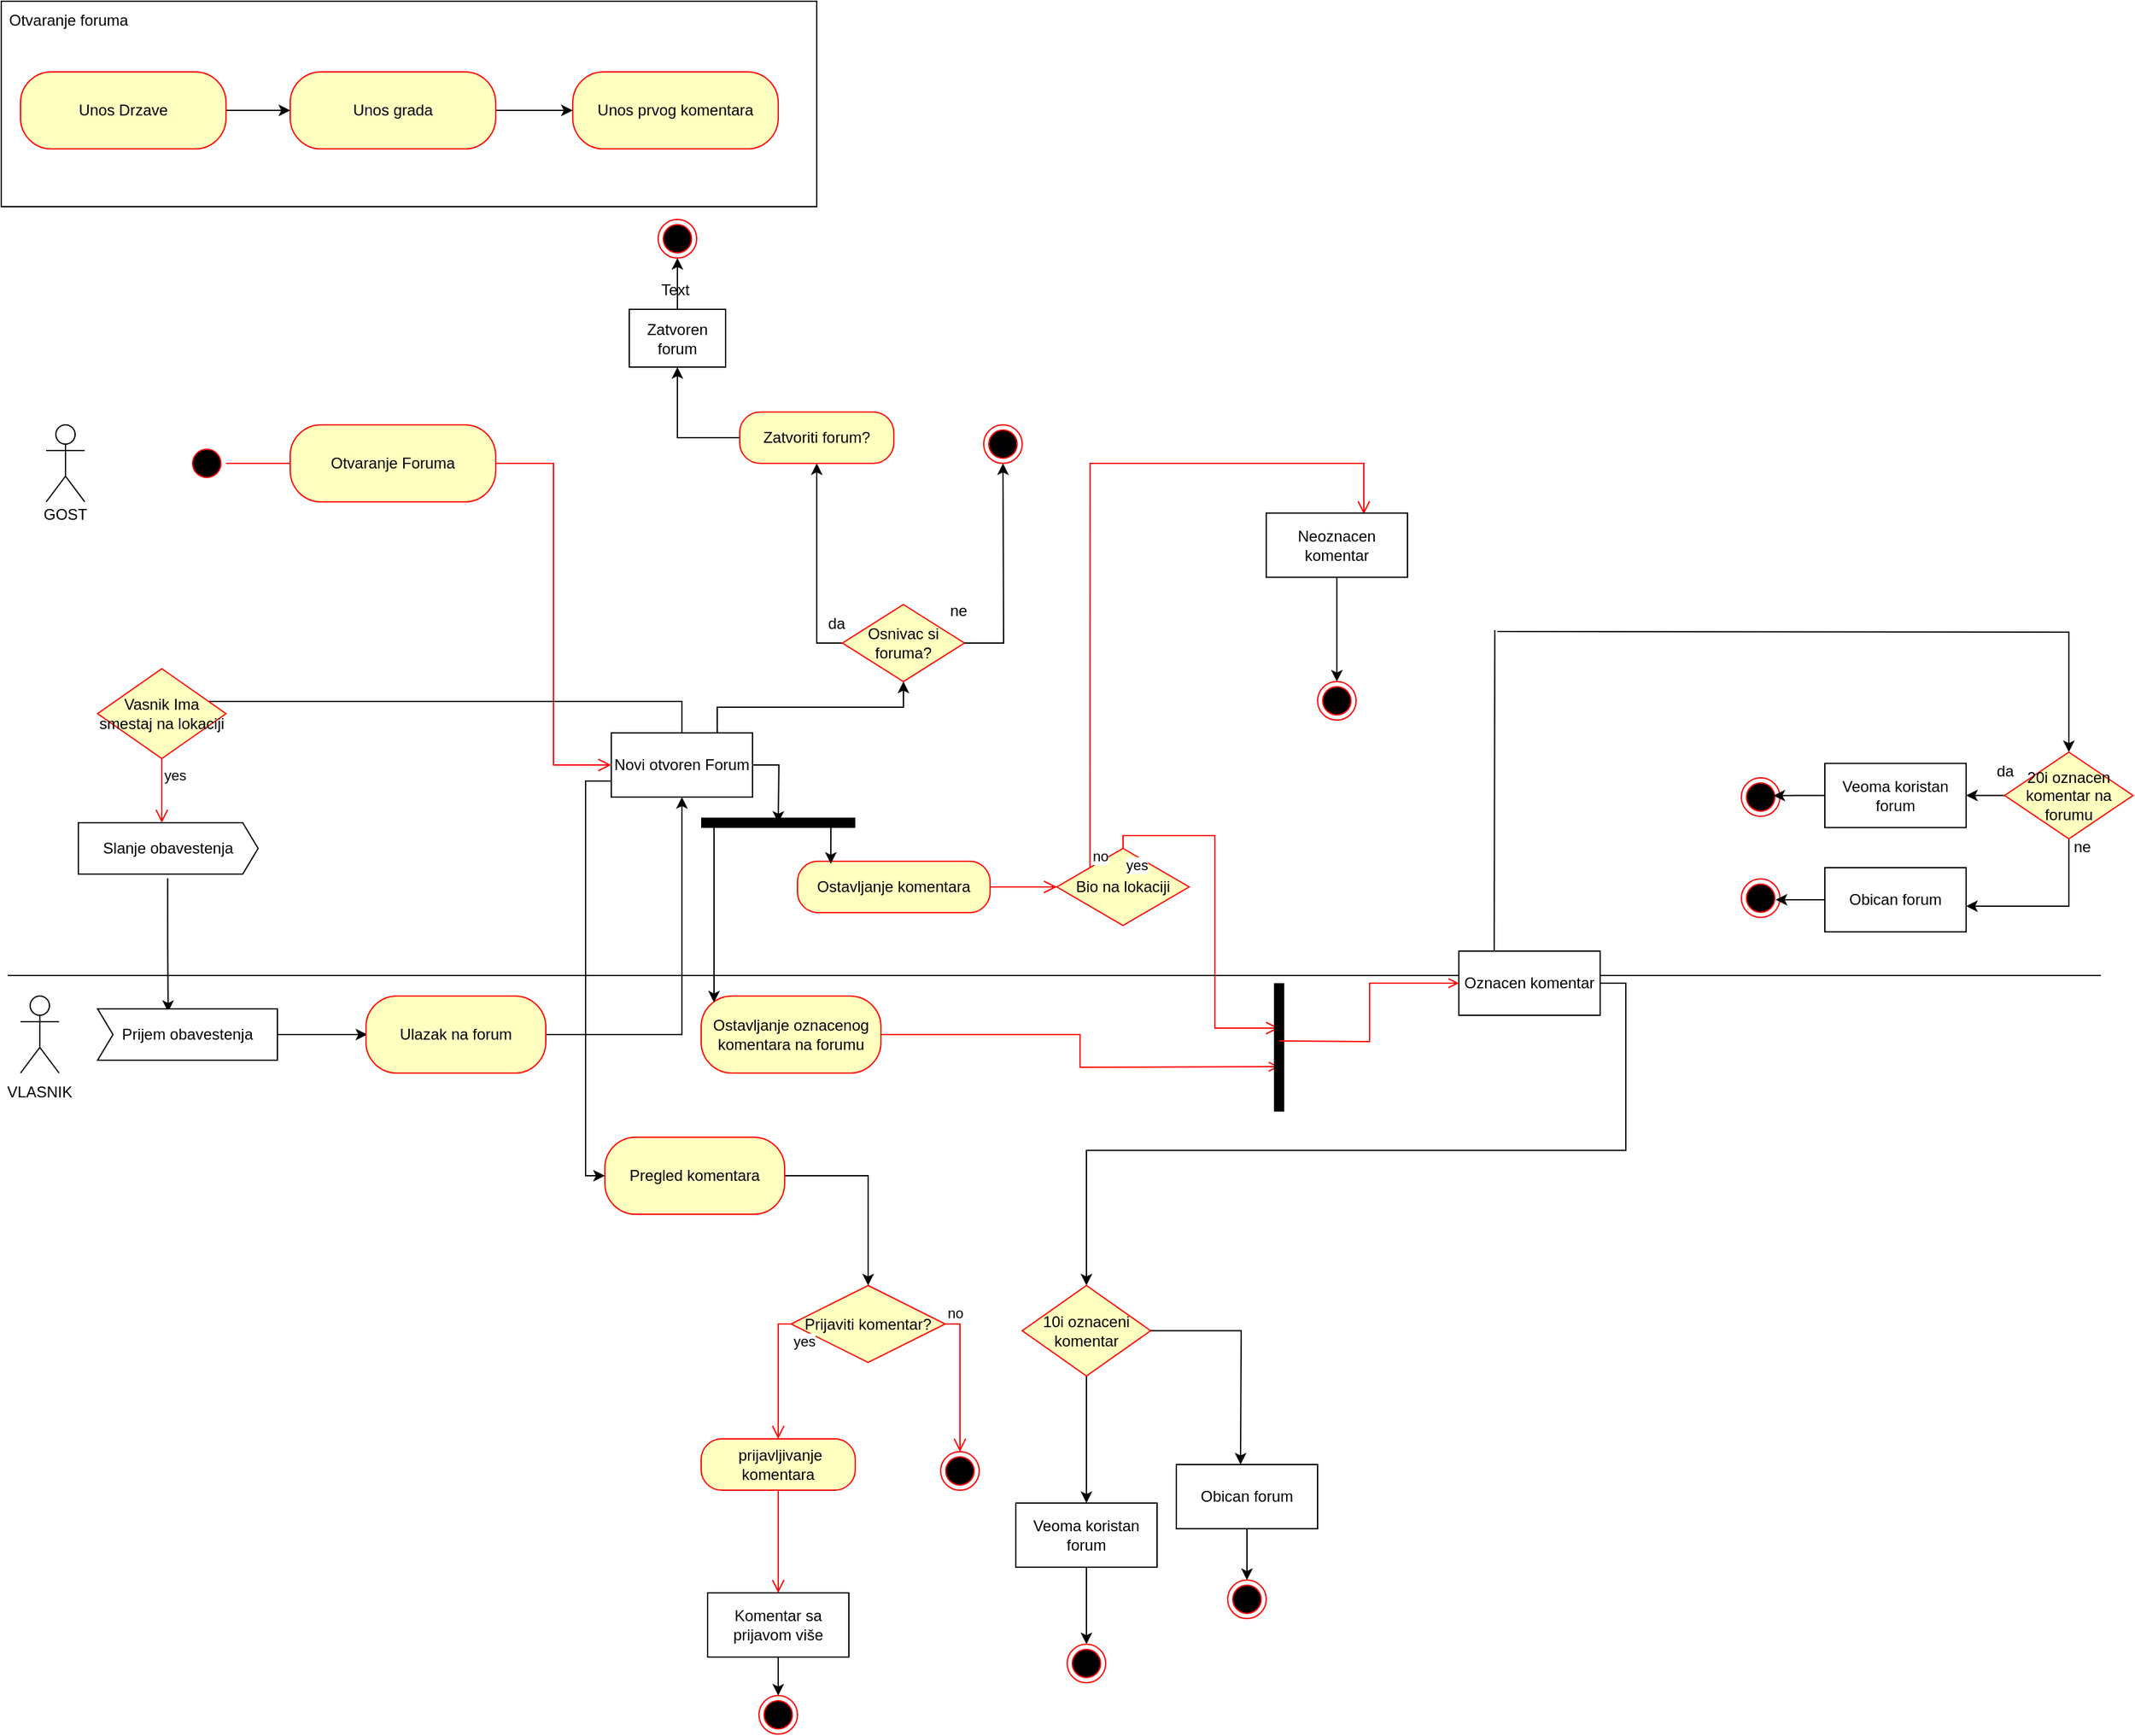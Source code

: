 <mxfile version="24.4.13" type="device">
  <diagram name="Page-1" id="5HU6y0waAm1WiHrvEC4F">
    <mxGraphModel dx="1793" dy="2102" grid="1" gridSize="10" guides="1" tooltips="1" connect="1" arrows="1" fold="1" page="1" pageScale="1" pageWidth="827" pageHeight="1169" math="0" shadow="0">
      <root>
        <mxCell id="0" />
        <mxCell id="1" parent="0" />
        <mxCell id="pLM_wdtdQlyNHDUvc0KU-1" value="" style="ellipse;html=1;shape=startState;fillColor=#000000;strokeColor=#ff0000;" parent="1" vertex="1">
          <mxGeometry x="150" y="65" width="30" height="30" as="geometry" />
        </mxCell>
        <mxCell id="pLM_wdtdQlyNHDUvc0KU-2" value="" style="edgeStyle=orthogonalEdgeStyle;html=1;verticalAlign=bottom;endArrow=open;endSize=8;strokeColor=#ff0000;rounded=0;" parent="1" source="pLM_wdtdQlyNHDUvc0KU-1" edge="1">
          <mxGeometry relative="1" as="geometry">
            <mxPoint x="250" y="80" as="targetPoint" />
            <Array as="points">
              <mxPoint x="220" y="80" />
              <mxPoint x="220" y="80" />
            </Array>
          </mxGeometry>
        </mxCell>
        <mxCell id="pLM_wdtdQlyNHDUvc0KU-3" value="" style="ellipse;html=1;shape=endState;fillColor=#000000;strokeColor=#ff0000;" parent="1" vertex="1">
          <mxGeometry x="516.5" y="-110" width="30" height="30" as="geometry" />
        </mxCell>
        <object label="Actor" id="pLM_wdtdQlyNHDUvc0KU-4">
          <mxCell style="shape=umlActor;verticalLabelPosition=bottom;verticalAlign=top;html=1;fontFamily=Tahoma;fontStyle=1;fontColor=#FFFFFF;" parent="1" vertex="1">
            <mxGeometry x="40" y="50" width="30" height="60" as="geometry" />
          </mxCell>
        </object>
        <mxCell id="pLM_wdtdQlyNHDUvc0KU-9" value="Otvaranje Foruma" style="rounded=1;whiteSpace=wrap;html=1;arcSize=40;fontColor=#000000;fillColor=#ffffc0;strokeColor=#ff0000;" parent="1" vertex="1">
          <mxGeometry x="230" y="50" width="160" height="60" as="geometry" />
        </mxCell>
        <mxCell id="pLM_wdtdQlyNHDUvc0KU-10" value="" style="edgeStyle=orthogonalEdgeStyle;html=1;verticalAlign=bottom;endArrow=open;endSize=8;strokeColor=#ff0000;rounded=0;entryX=0;entryY=0.5;entryDx=0;entryDy=0;" parent="1" source="pLM_wdtdQlyNHDUvc0KU-9" edge="1" target="pLM_wdtdQlyNHDUvc0KU-11">
          <mxGeometry relative="1" as="geometry">
            <mxPoint x="440" y="80" as="targetPoint" />
          </mxGeometry>
        </mxCell>
        <mxCell id="pLM_wdtdQlyNHDUvc0KU-36" style="edgeStyle=orthogonalEdgeStyle;rounded=0;orthogonalLoop=1;jettySize=auto;html=1;exitX=0.5;exitY=0;exitDx=0;exitDy=0;" parent="1" source="pLM_wdtdQlyNHDUvc0KU-11" edge="1">
          <mxGeometry relative="1" as="geometry">
            <mxPoint x="130" y="240" as="targetPoint" />
          </mxGeometry>
        </mxCell>
        <mxCell id="pLM_wdtdQlyNHDUvc0KU-80" style="edgeStyle=orthogonalEdgeStyle;rounded=0;orthogonalLoop=1;jettySize=auto;html=1;exitX=0.75;exitY=0;exitDx=0;exitDy=0;" parent="1" source="pLM_wdtdQlyNHDUvc0KU-11" target="pLM_wdtdQlyNHDUvc0KU-81" edge="1">
          <mxGeometry relative="1" as="geometry">
            <mxPoint x="495" y="150" as="targetPoint" />
          </mxGeometry>
        </mxCell>
        <mxCell id="_F3MVsFc_bE5Mz2v5dQR-54" style="edgeStyle=orthogonalEdgeStyle;rounded=0;orthogonalLoop=1;jettySize=auto;html=1;exitX=1;exitY=0.5;exitDx=0;exitDy=0;" edge="1" parent="1" source="pLM_wdtdQlyNHDUvc0KU-11">
          <mxGeometry relative="1" as="geometry">
            <mxPoint x="610" y="360" as="targetPoint" />
          </mxGeometry>
        </mxCell>
        <mxCell id="pLM_wdtdQlyNHDUvc0KU-11" value="Novi otvoren Forum" style="html=1;whiteSpace=wrap;" parent="1" vertex="1">
          <mxGeometry x="480" y="290" width="110" height="50" as="geometry" />
        </mxCell>
        <mxCell id="pLM_wdtdQlyNHDUvc0KU-14" value="Ostavljanje komentara" style="rounded=1;whiteSpace=wrap;html=1;arcSize=40;fontColor=#000000;fillColor=#ffffc0;strokeColor=#ff0000;" parent="1" vertex="1">
          <mxGeometry x="625" y="390" width="150" height="40" as="geometry" />
        </mxCell>
        <mxCell id="pLM_wdtdQlyNHDUvc0KU-15" value="" style="edgeStyle=orthogonalEdgeStyle;html=1;verticalAlign=bottom;endArrow=open;endSize=8;strokeColor=#ff0000;rounded=0;entryX=0;entryY=0.5;entryDx=0;entryDy=0;" parent="1" source="pLM_wdtdQlyNHDUvc0KU-14" edge="1" target="pLM_wdtdQlyNHDUvc0KU-17">
          <mxGeometry relative="1" as="geometry">
            <mxPoint x="685" y="150" as="targetPoint" />
          </mxGeometry>
        </mxCell>
        <mxCell id="pLM_wdtdQlyNHDUvc0KU-17" value="Bio na lokaciji" style="rhombus;whiteSpace=wrap;html=1;fontColor=#000000;fillColor=#ffffc0;strokeColor=#ff0000;" parent="1" vertex="1">
          <mxGeometry x="827" y="380" width="103" height="60" as="geometry" />
        </mxCell>
        <mxCell id="pLM_wdtdQlyNHDUvc0KU-18" value="no" style="edgeStyle=orthogonalEdgeStyle;html=1;align=left;verticalAlign=bottom;endArrow=open;endSize=8;strokeColor=#ff0000;rounded=0;entryX=0.691;entryY=0.017;entryDx=0;entryDy=0;entryPerimeter=0;exitX=0;exitY=0;exitDx=0;exitDy=0;" parent="1" target="pLM_wdtdQlyNHDUvc0KU-21" edge="1" source="pLM_wdtdQlyNHDUvc0KU-17">
          <mxGeometry x="-1" relative="1" as="geometry">
            <mxPoint x="1425" y="-50" as="targetPoint" />
            <mxPoint x="1625" y="-40" as="sourcePoint" />
            <Array as="points">
              <mxPoint x="853" y="80" />
              <mxPoint x="1066" y="80" />
            </Array>
          </mxGeometry>
        </mxCell>
        <mxCell id="pLM_wdtdQlyNHDUvc0KU-19" value="yes" style="edgeStyle=orthogonalEdgeStyle;html=1;align=left;verticalAlign=top;endArrow=open;endSize=8;strokeColor=#ff0000;rounded=0;exitX=0.5;exitY=0;exitDx=0;exitDy=0;" parent="1" source="pLM_wdtdQlyNHDUvc0KU-17" edge="1">
          <mxGeometry x="-1" relative="1" as="geometry">
            <mxPoint x="1000" y="520" as="targetPoint" />
            <Array as="points">
              <mxPoint x="878" y="370" />
              <mxPoint x="950" y="370" />
              <mxPoint x="950" y="520" />
            </Array>
          </mxGeometry>
        </mxCell>
        <mxCell id="pLM_wdtdQlyNHDUvc0KU-22" style="edgeStyle=orthogonalEdgeStyle;rounded=0;orthogonalLoop=1;jettySize=auto;html=1;" parent="1" target="pLM_wdtdQlyNHDUvc0KU-23" edge="1">
          <mxGeometry relative="1" as="geometry">
            <mxPoint x="1445" y="55" as="targetPoint" />
            <mxPoint x="1170" y="211" as="sourcePoint" />
          </mxGeometry>
        </mxCell>
        <mxCell id="_F3MVsFc_bE5Mz2v5dQR-28" style="edgeStyle=orthogonalEdgeStyle;rounded=0;orthogonalLoop=1;jettySize=auto;html=1;exitX=0.5;exitY=1;exitDx=0;exitDy=0;entryX=0.5;entryY=0;entryDx=0;entryDy=0;" edge="1" parent="1" source="pLM_wdtdQlyNHDUvc0KU-21" target="_F3MVsFc_bE5Mz2v5dQR-27">
          <mxGeometry relative="1" as="geometry" />
        </mxCell>
        <mxCell id="pLM_wdtdQlyNHDUvc0KU-21" value="Neoznacen komentar" style="html=1;whiteSpace=wrap;" parent="1" vertex="1">
          <mxGeometry x="990" y="118.75" width="110" height="50" as="geometry" />
        </mxCell>
        <mxCell id="pLM_wdtdQlyNHDUvc0KU-24" style="edgeStyle=orthogonalEdgeStyle;rounded=0;orthogonalLoop=1;jettySize=auto;html=1;exitX=0;exitY=0.5;exitDx=0;exitDy=0;entryX=1;entryY=0.5;entryDx=0;entryDy=0;" parent="1" source="pLM_wdtdQlyNHDUvc0KU-23" edge="1" target="pLM_wdtdQlyNHDUvc0KU-26">
          <mxGeometry relative="1" as="geometry">
            <mxPoint x="1495" y="339" as="targetPoint" />
          </mxGeometry>
        </mxCell>
        <mxCell id="pLM_wdtdQlyNHDUvc0KU-27" style="edgeStyle=orthogonalEdgeStyle;rounded=0;orthogonalLoop=1;jettySize=auto;html=1;exitX=0.5;exitY=1;exitDx=0;exitDy=0;" parent="1" source="pLM_wdtdQlyNHDUvc0KU-23" edge="1">
          <mxGeometry relative="1" as="geometry">
            <mxPoint x="1535" y="425" as="targetPoint" />
            <mxPoint x="1615" y="385" as="sourcePoint" />
            <Array as="points">
              <mxPoint x="1615" y="425" />
            </Array>
          </mxGeometry>
        </mxCell>
        <mxCell id="pLM_wdtdQlyNHDUvc0KU-23" value="20i oznacen komentar na forumu" style="rhombus;whiteSpace=wrap;html=1;fontColor=#000000;fillColor=#ffffc0;strokeColor=#ff0000;" parent="1" vertex="1">
          <mxGeometry x="1565" y="305" width="100" height="67.5" as="geometry" />
        </mxCell>
        <mxCell id="pLM_wdtdQlyNHDUvc0KU-25" value="da" style="text;html=1;align=center;verticalAlign=middle;resizable=0;points=[];autosize=1;strokeColor=none;fillColor=none;" parent="1" vertex="1">
          <mxGeometry x="1545" y="305" width="40" height="30" as="geometry" />
        </mxCell>
        <mxCell id="pLM_wdtdQlyNHDUvc0KU-26" value="Veoma koristan forum" style="html=1;whiteSpace=wrap;" parent="1" vertex="1">
          <mxGeometry x="1425" y="313.75" width="110" height="50" as="geometry" />
        </mxCell>
        <mxCell id="pLM_wdtdQlyNHDUvc0KU-28" value="ne" style="text;html=1;align=center;verticalAlign=middle;resizable=0;points=[];autosize=1;strokeColor=none;fillColor=none;" parent="1" vertex="1">
          <mxGeometry x="1605" y="363.75" width="40" height="30" as="geometry" />
        </mxCell>
        <mxCell id="pLM_wdtdQlyNHDUvc0KU-29" value="Obican forum" style="html=1;whiteSpace=wrap;" parent="1" vertex="1">
          <mxGeometry x="1425" y="395" width="110" height="50" as="geometry" />
        </mxCell>
        <mxCell id="pLM_wdtdQlyNHDUvc0KU-30" value="Actor" style="shape=umlActor;verticalLabelPosition=bottom;verticalAlign=top;html=1;fontColor=#FFFFFF;" parent="1" vertex="1">
          <mxGeometry x="20" y="495" width="30" height="60" as="geometry" />
        </mxCell>
        <mxCell id="pLM_wdtdQlyNHDUvc0KU-45" style="edgeStyle=orthogonalEdgeStyle;rounded=0;orthogonalLoop=1;jettySize=auto;html=1;exitX=0.497;exitY=1.08;exitDx=0;exitDy=0;exitPerimeter=0;entryX=0.363;entryY=-0.087;entryDx=0;entryDy=0;entryPerimeter=0;" parent="1" source="_F3MVsFc_bE5Mz2v5dQR-5" edge="1" target="_F3MVsFc_bE5Mz2v5dQR-6">
          <mxGeometry relative="1" as="geometry">
            <mxPoint x="140" y="500" as="targetPoint" />
            <mxPoint x="140" y="410" as="sourcePoint" />
          </mxGeometry>
        </mxCell>
        <mxCell id="pLM_wdtdQlyNHDUvc0KU-46" style="edgeStyle=orthogonalEdgeStyle;rounded=0;orthogonalLoop=1;jettySize=auto;html=1;exitX=1;exitY=0.5;exitDx=0;exitDy=0;" parent="1" edge="1">
          <mxGeometry relative="1" as="geometry">
            <mxPoint x="290" y="525" as="targetPoint" />
            <mxPoint x="210" y="525" as="sourcePoint" />
          </mxGeometry>
        </mxCell>
        <mxCell id="pLM_wdtdQlyNHDUvc0KU-40" value="Vasnik Ima smestaj na lokaciji" style="rhombus;whiteSpace=wrap;html=1;fontColor=#000000;fillColor=#ffffc0;strokeColor=#ff0000;" parent="1" vertex="1">
          <mxGeometry x="80" y="240" width="100" height="70" as="geometry" />
        </mxCell>
        <mxCell id="pLM_wdtdQlyNHDUvc0KU-42" value="yes" style="edgeStyle=orthogonalEdgeStyle;html=1;align=left;verticalAlign=top;endArrow=open;endSize=8;strokeColor=#ff0000;rounded=0;" parent="1" source="pLM_wdtdQlyNHDUvc0KU-40" edge="1">
          <mxGeometry x="-1" relative="1" as="geometry">
            <mxPoint x="130" y="360" as="targetPoint" />
          </mxGeometry>
        </mxCell>
        <mxCell id="pLM_wdtdQlyNHDUvc0KU-47" value="Ostavljanje oznacenog komentara na forumu" style="rounded=1;whiteSpace=wrap;html=1;arcSize=40;fontColor=#000000;fillColor=#ffffc0;strokeColor=#ff0000;" parent="1" vertex="1">
          <mxGeometry x="550" y="495" width="140" height="60" as="geometry" />
        </mxCell>
        <mxCell id="pLM_wdtdQlyNHDUvc0KU-48" value="" style="html=1;verticalAlign=bottom;endArrow=open;strokeColor=#ff0000;rounded=0;edgeStyle=orthogonalEdgeStyle;" parent="1" source="pLM_wdtdQlyNHDUvc0KU-47" edge="1">
          <mxGeometry relative="1" as="geometry">
            <mxPoint x="1000" y="550" as="targetPoint" />
          </mxGeometry>
        </mxCell>
        <mxCell id="pLM_wdtdQlyNHDUvc0KU-49" value="" style="line;strokeWidth=1;fillColor=none;align=left;verticalAlign=middle;spacingTop=-1;spacingLeft=3;spacingRight=3;rotatable=0;labelPosition=right;points=[];portConstraint=eastwest;strokeColor=inherit;" parent="1" vertex="1">
          <mxGeometry x="10" y="475" width="1630" height="8" as="geometry" />
        </mxCell>
        <mxCell id="pLM_wdtdQlyNHDUvc0KU-52" value="GOST" style="text;html=1;align=center;verticalAlign=middle;whiteSpace=wrap;rounded=0;" parent="1" vertex="1">
          <mxGeometry x="25" y="105" width="60" height="30" as="geometry" />
        </mxCell>
        <mxCell id="pLM_wdtdQlyNHDUvc0KU-53" value="VLASNIK" style="text;html=1;align=center;verticalAlign=middle;whiteSpace=wrap;rounded=0;" parent="1" vertex="1">
          <mxGeometry x="5" y="555" width="60" height="30" as="geometry" />
        </mxCell>
        <mxCell id="pLM_wdtdQlyNHDUvc0KU-58" style="edgeStyle=orthogonalEdgeStyle;rounded=0;orthogonalLoop=1;jettySize=auto;html=1;exitX=1;exitY=0.5;exitDx=0;exitDy=0;" parent="1" source="pLM_wdtdQlyNHDUvc0KU-56" target="pLM_wdtdQlyNHDUvc0KU-59" edge="1">
          <mxGeometry relative="1" as="geometry">
            <mxPoint x="720" y="600" as="targetPoint" />
          </mxGeometry>
        </mxCell>
        <mxCell id="pLM_wdtdQlyNHDUvc0KU-56" value="Oznacen komentar" style="html=1;whiteSpace=wrap;" parent="1" vertex="1">
          <mxGeometry x="1140" y="460" width="110" height="50" as="geometry" />
        </mxCell>
        <mxCell id="pLM_wdtdQlyNHDUvc0KU-60" style="edgeStyle=orthogonalEdgeStyle;rounded=0;orthogonalLoop=1;jettySize=auto;html=1;exitX=0.5;exitY=1;exitDx=0;exitDy=0;" parent="1" source="pLM_wdtdQlyNHDUvc0KU-59" target="pLM_wdtdQlyNHDUvc0KU-61" edge="1">
          <mxGeometry relative="1" as="geometry">
            <mxPoint x="730" y="700" as="targetPoint" />
          </mxGeometry>
        </mxCell>
        <mxCell id="pLM_wdtdQlyNHDUvc0KU-59" value="10i oznaceni komentar" style="rhombus;whiteSpace=wrap;html=1;fontColor=#000000;fillColor=#ffffc0;strokeColor=#ff0000;" parent="1" vertex="1">
          <mxGeometry x="800" y="720.5" width="100" height="70.5" as="geometry" />
        </mxCell>
        <mxCell id="_F3MVsFc_bE5Mz2v5dQR-25" style="edgeStyle=orthogonalEdgeStyle;rounded=0;orthogonalLoop=1;jettySize=auto;html=1;exitX=0.5;exitY=1;exitDx=0;exitDy=0;" edge="1" parent="1" source="pLM_wdtdQlyNHDUvc0KU-61" target="_F3MVsFc_bE5Mz2v5dQR-24">
          <mxGeometry relative="1" as="geometry" />
        </mxCell>
        <mxCell id="pLM_wdtdQlyNHDUvc0KU-61" value="Veoma koristan forum" style="html=1;whiteSpace=wrap;" parent="1" vertex="1">
          <mxGeometry x="795" y="890" width="110" height="50" as="geometry" />
        </mxCell>
        <mxCell id="pLM_wdtdQlyNHDUvc0KU-68" value="" style="ellipse;html=1;shape=endState;fillColor=#000000;strokeColor=#ff0000;" parent="1" vertex="1">
          <mxGeometry x="736.5" y="850" width="30" height="30" as="geometry" />
        </mxCell>
        <mxCell id="pLM_wdtdQlyNHDUvc0KU-70" value="&amp;nbsp;prijavljivanje komentara" style="rounded=1;whiteSpace=wrap;html=1;arcSize=40;fontColor=#000000;fillColor=#ffffc0;strokeColor=#ff0000;" parent="1" vertex="1">
          <mxGeometry x="550" y="840" width="120" height="40" as="geometry" />
        </mxCell>
        <mxCell id="pLM_wdtdQlyNHDUvc0KU-71" value="" style="edgeStyle=orthogonalEdgeStyle;html=1;verticalAlign=bottom;endArrow=open;endSize=8;strokeColor=#ff0000;rounded=0;exitX=0.5;exitY=1;exitDx=0;exitDy=0;" parent="1" source="pLM_wdtdQlyNHDUvc0KU-70" edge="1">
          <mxGeometry relative="1" as="geometry">
            <mxPoint x="610" y="960" as="targetPoint" />
            <mxPoint x="590" y="945.4" as="sourcePoint" />
          </mxGeometry>
        </mxCell>
        <mxCell id="pLM_wdtdQlyNHDUvc0KU-75" value="Prijaviti komentar?" style="rhombus;whiteSpace=wrap;html=1;fontColor=#000000;fillColor=#ffffc0;strokeColor=#ff0000;" parent="1" vertex="1">
          <mxGeometry x="620" y="720.5" width="120" height="60" as="geometry" />
        </mxCell>
        <mxCell id="pLM_wdtdQlyNHDUvc0KU-76" value="no" style="edgeStyle=orthogonalEdgeStyle;html=1;align=left;verticalAlign=bottom;endArrow=open;endSize=8;strokeColor=#ff0000;rounded=0;exitX=1;exitY=0.5;exitDx=0;exitDy=0;entryX=0.5;entryY=0;entryDx=0;entryDy=0;" parent="1" source="pLM_wdtdQlyNHDUvc0KU-75" edge="1" target="pLM_wdtdQlyNHDUvc0KU-68">
          <mxGeometry x="-1" relative="1" as="geometry">
            <mxPoint x="710" y="880.5" as="targetPoint" />
          </mxGeometry>
        </mxCell>
        <mxCell id="pLM_wdtdQlyNHDUvc0KU-77" value="yes" style="edgeStyle=orthogonalEdgeStyle;html=1;align=left;verticalAlign=top;endArrow=open;endSize=8;strokeColor=#ff0000;rounded=0;entryX=0.5;entryY=0;entryDx=0;entryDy=0;exitX=0;exitY=0.5;exitDx=0;exitDy=0;" parent="1" source="pLM_wdtdQlyNHDUvc0KU-75" target="pLM_wdtdQlyNHDUvc0KU-70" edge="1">
          <mxGeometry x="-1" relative="1" as="geometry">
            <mxPoint x="690" y="830" as="targetPoint" />
            <Array as="points" />
          </mxGeometry>
        </mxCell>
        <mxCell id="pLM_wdtdQlyNHDUvc0KU-79" value="Komentar sa prijavom više" style="html=1;whiteSpace=wrap;" parent="1" vertex="1">
          <mxGeometry x="555" y="960" width="110" height="50" as="geometry" />
        </mxCell>
        <mxCell id="pLM_wdtdQlyNHDUvc0KU-82" style="edgeStyle=orthogonalEdgeStyle;rounded=0;orthogonalLoop=1;jettySize=auto;html=1;exitX=0;exitY=0.5;exitDx=0;exitDy=0;" parent="1" source="pLM_wdtdQlyNHDUvc0KU-81" target="pLM_wdtdQlyNHDUvc0KU-83" edge="1">
          <mxGeometry relative="1" as="geometry">
            <mxPoint x="555" y="430" as="targetPoint" />
          </mxGeometry>
        </mxCell>
        <mxCell id="pLM_wdtdQlyNHDUvc0KU-81" value="Osnivac si foruma?" style="rhombus;whiteSpace=wrap;html=1;fontColor=#000000;fillColor=#ffffc0;strokeColor=#ff0000;" parent="1" vertex="1">
          <mxGeometry x="660" y="190" width="95" height="60" as="geometry" />
        </mxCell>
        <mxCell id="pLM_wdtdQlyNHDUvc0KU-85" style="edgeStyle=orthogonalEdgeStyle;rounded=0;orthogonalLoop=1;jettySize=auto;html=1;exitX=0;exitY=0.5;exitDx=0;exitDy=0;" parent="1" source="pLM_wdtdQlyNHDUvc0KU-83" target="pLM_wdtdQlyNHDUvc0KU-86" edge="1">
          <mxGeometry relative="1" as="geometry">
            <mxPoint x="425" y="430" as="targetPoint" />
          </mxGeometry>
        </mxCell>
        <mxCell id="pLM_wdtdQlyNHDUvc0KU-83" value="Zatvoriti forum?" style="rounded=1;whiteSpace=wrap;html=1;arcSize=40;fontColor=#000000;fillColor=#ffffc0;strokeColor=#ff0000;" parent="1" vertex="1">
          <mxGeometry x="580" y="40" width="120" height="40" as="geometry" />
        </mxCell>
        <mxCell id="pLM_wdtdQlyNHDUvc0KU-84" value="da" style="text;html=1;align=center;verticalAlign=middle;resizable=0;points=[];autosize=1;strokeColor=none;fillColor=none;" parent="1" vertex="1">
          <mxGeometry x="635" y="190" width="40" height="30" as="geometry" />
        </mxCell>
        <mxCell id="_F3MVsFc_bE5Mz2v5dQR-45" style="edgeStyle=orthogonalEdgeStyle;rounded=0;orthogonalLoop=1;jettySize=auto;html=1;exitX=0.5;exitY=0;exitDx=0;exitDy=0;entryX=0.5;entryY=1;entryDx=0;entryDy=0;" edge="1" parent="1" source="pLM_wdtdQlyNHDUvc0KU-86" target="pLM_wdtdQlyNHDUvc0KU-3">
          <mxGeometry relative="1" as="geometry" />
        </mxCell>
        <mxCell id="pLM_wdtdQlyNHDUvc0KU-86" value="Zatvoren forum" style="html=1;whiteSpace=wrap;" parent="1" vertex="1">
          <mxGeometry x="494" y="-40" width="75" height="45" as="geometry" />
        </mxCell>
        <mxCell id="_F3MVsFc_bE5Mz2v5dQR-4" value="" style="shape=mxgraph.sysml.accEvent;flipH=1;whiteSpace=wrap;align=center;html=1;rotation=-180;" vertex="1" parent="1">
          <mxGeometry x="80" y="505" width="140" height="40" as="geometry" />
        </mxCell>
        <mxCell id="_F3MVsFc_bE5Mz2v5dQR-5" value="Slanje obavestenja" style="shape=mxgraph.sysml.sendSigAct;whiteSpace=wrap;align=center;html=1;" vertex="1" parent="1">
          <mxGeometry x="65" y="360" width="140" height="40" as="geometry" />
        </mxCell>
        <mxCell id="_F3MVsFc_bE5Mz2v5dQR-6" value="Prijem obavestenja" style="text;html=1;align=center;verticalAlign=middle;whiteSpace=wrap;rounded=0;" vertex="1" parent="1">
          <mxGeometry x="95" y="510" width="110" height="30" as="geometry" />
        </mxCell>
        <mxCell id="_F3MVsFc_bE5Mz2v5dQR-9" value="" style="ellipse;html=1;shape=endState;fillColor=#000000;strokeColor=#ff0000;" vertex="1" parent="1">
          <mxGeometry x="1360" y="325" width="30" height="30" as="geometry" />
        </mxCell>
        <mxCell id="_F3MVsFc_bE5Mz2v5dQR-10" value="" style="ellipse;html=1;shape=endState;fillColor=#000000;strokeColor=#ff0000;" vertex="1" parent="1">
          <mxGeometry x="1360" y="403.75" width="30" height="30" as="geometry" />
        </mxCell>
        <mxCell id="_F3MVsFc_bE5Mz2v5dQR-15" style="edgeStyle=orthogonalEdgeStyle;rounded=0;orthogonalLoop=1;jettySize=auto;html=1;exitX=0;exitY=0.5;exitDx=0;exitDy=0;entryX=0.833;entryY=0.461;entryDx=0;entryDy=0;entryPerimeter=0;" edge="1" parent="1" source="pLM_wdtdQlyNHDUvc0KU-26" target="_F3MVsFc_bE5Mz2v5dQR-9">
          <mxGeometry relative="1" as="geometry" />
        </mxCell>
        <mxCell id="_F3MVsFc_bE5Mz2v5dQR-17" style="edgeStyle=orthogonalEdgeStyle;rounded=0;orthogonalLoop=1;jettySize=auto;html=1;exitX=0;exitY=0.5;exitDx=0;exitDy=0;entryX=0.891;entryY=0.531;entryDx=0;entryDy=0;entryPerimeter=0;" edge="1" parent="1" source="pLM_wdtdQlyNHDUvc0KU-29" target="_F3MVsFc_bE5Mz2v5dQR-10">
          <mxGeometry relative="1" as="geometry" />
        </mxCell>
        <mxCell id="_F3MVsFc_bE5Mz2v5dQR-51" style="edgeStyle=orthogonalEdgeStyle;rounded=0;orthogonalLoop=1;jettySize=auto;html=1;exitX=1;exitY=0.5;exitDx=0;exitDy=0;entryX=0.5;entryY=1;entryDx=0;entryDy=0;" edge="1" parent="1" source="_F3MVsFc_bE5Mz2v5dQR-19" target="pLM_wdtdQlyNHDUvc0KU-11">
          <mxGeometry relative="1" as="geometry" />
        </mxCell>
        <mxCell id="_F3MVsFc_bE5Mz2v5dQR-19" value="Ulazak na forum" style="rounded=1;whiteSpace=wrap;html=1;arcSize=40;fontColor=#000000;fillColor=#ffffc0;strokeColor=#ff0000;" vertex="1" parent="1">
          <mxGeometry x="289" y="495" width="140" height="60" as="geometry" />
        </mxCell>
        <mxCell id="_F3MVsFc_bE5Mz2v5dQR-31" style="edgeStyle=orthogonalEdgeStyle;rounded=0;orthogonalLoop=1;jettySize=auto;html=1;exitX=0;exitY=0.75;exitDx=0;exitDy=0;entryX=0;entryY=0.5;entryDx=0;entryDy=0;" edge="1" parent="1" source="pLM_wdtdQlyNHDUvc0KU-11" target="_F3MVsFc_bE5Mz2v5dQR-30">
          <mxGeometry relative="1" as="geometry">
            <mxPoint x="414" y="635" as="sourcePoint" />
          </mxGeometry>
        </mxCell>
        <mxCell id="_F3MVsFc_bE5Mz2v5dQR-24" value="" style="ellipse;html=1;shape=endState;fillColor=#000000;strokeColor=#ff0000;" vertex="1" parent="1">
          <mxGeometry x="835" y="1000" width="30" height="30" as="geometry" />
        </mxCell>
        <mxCell id="_F3MVsFc_bE5Mz2v5dQR-27" value="" style="ellipse;html=1;shape=endState;fillColor=#000000;strokeColor=#ff0000;" vertex="1" parent="1">
          <mxGeometry x="1030" y="250" width="30" height="30" as="geometry" />
        </mxCell>
        <mxCell id="_F3MVsFc_bE5Mz2v5dQR-33" style="edgeStyle=orthogonalEdgeStyle;rounded=0;orthogonalLoop=1;jettySize=auto;html=1;exitX=1;exitY=0.5;exitDx=0;exitDy=0;entryX=0.5;entryY=0;entryDx=0;entryDy=0;" edge="1" parent="1" source="_F3MVsFc_bE5Mz2v5dQR-30" target="pLM_wdtdQlyNHDUvc0KU-75">
          <mxGeometry relative="1" as="geometry" />
        </mxCell>
        <mxCell id="_F3MVsFc_bE5Mz2v5dQR-30" value="Pregled komentara" style="rounded=1;whiteSpace=wrap;html=1;arcSize=40;fontColor=#000000;fillColor=#ffffc0;strokeColor=#ff0000;" vertex="1" parent="1">
          <mxGeometry x="475" y="605" width="140" height="60" as="geometry" />
        </mxCell>
        <mxCell id="_F3MVsFc_bE5Mz2v5dQR-34" value="" style="ellipse;html=1;shape=endState;fillColor=#000000;strokeColor=#ff0000;" vertex="1" parent="1">
          <mxGeometry x="595" y="1040" width="30" height="30" as="geometry" />
        </mxCell>
        <mxCell id="_F3MVsFc_bE5Mz2v5dQR-35" style="edgeStyle=orthogonalEdgeStyle;rounded=0;orthogonalLoop=1;jettySize=auto;html=1;exitX=0.5;exitY=1;exitDx=0;exitDy=0;entryX=0.5;entryY=0;entryDx=0;entryDy=0;" edge="1" parent="1" source="pLM_wdtdQlyNHDUvc0KU-79" target="_F3MVsFc_bE5Mz2v5dQR-34">
          <mxGeometry relative="1" as="geometry">
            <mxPoint x="374" y="900" as="sourcePoint" />
            <mxPoint x="374" y="930" as="targetPoint" />
          </mxGeometry>
        </mxCell>
        <mxCell id="_F3MVsFc_bE5Mz2v5dQR-46" value="ne" style="text;html=1;align=center;verticalAlign=middle;resizable=0;points=[];autosize=1;strokeColor=none;fillColor=none;" vertex="1" parent="1">
          <mxGeometry x="730" y="180" width="40" height="30" as="geometry" />
        </mxCell>
        <mxCell id="_F3MVsFc_bE5Mz2v5dQR-47" style="edgeStyle=orthogonalEdgeStyle;rounded=0;orthogonalLoop=1;jettySize=auto;html=1;exitX=1;exitY=0.5;exitDx=0;exitDy=0;" edge="1" parent="1" source="pLM_wdtdQlyNHDUvc0KU-81">
          <mxGeometry relative="1" as="geometry">
            <mxPoint x="785" y="80" as="targetPoint" />
            <mxPoint x="670" y="230" as="sourcePoint" />
          </mxGeometry>
        </mxCell>
        <mxCell id="_F3MVsFc_bE5Mz2v5dQR-48" value="" style="ellipse;html=1;shape=endState;fillColor=#000000;strokeColor=#ff0000;" vertex="1" parent="1">
          <mxGeometry x="770" y="50" width="30" height="30" as="geometry" />
        </mxCell>
        <mxCell id="_F3MVsFc_bE5Mz2v5dQR-53" value="" style="endArrow=none;html=1;rounded=0;strokeWidth=8;" edge="1" parent="1">
          <mxGeometry width="50" height="50" relative="1" as="geometry">
            <mxPoint x="550" y="360" as="sourcePoint" />
            <mxPoint x="670" y="360" as="targetPoint" />
          </mxGeometry>
        </mxCell>
        <mxCell id="_F3MVsFc_bE5Mz2v5dQR-55" style="edgeStyle=orthogonalEdgeStyle;rounded=0;orthogonalLoop=1;jettySize=auto;html=1;" edge="1" parent="1">
          <mxGeometry relative="1" as="geometry">
            <mxPoint x="560" y="500" as="targetPoint" />
            <mxPoint x="560" y="360" as="sourcePoint" />
          </mxGeometry>
        </mxCell>
        <mxCell id="_F3MVsFc_bE5Mz2v5dQR-57" style="edgeStyle=orthogonalEdgeStyle;rounded=0;orthogonalLoop=1;jettySize=auto;html=1;entryX=0.173;entryY=0.05;entryDx=0;entryDy=0;entryPerimeter=0;" edge="1" parent="1" target="pLM_wdtdQlyNHDUvc0KU-14">
          <mxGeometry relative="1" as="geometry">
            <mxPoint x="570" y="510" as="targetPoint" />
            <mxPoint x="650" y="360" as="sourcePoint" />
          </mxGeometry>
        </mxCell>
        <mxCell id="_F3MVsFc_bE5Mz2v5dQR-58" value="" style="endArrow=none;html=1;rounded=0;strokeWidth=8;" edge="1" parent="1">
          <mxGeometry width="50" height="50" relative="1" as="geometry">
            <mxPoint x="1000" y="485" as="sourcePoint" />
            <mxPoint x="1000" y="585.0" as="targetPoint" />
          </mxGeometry>
        </mxCell>
        <mxCell id="_F3MVsFc_bE5Mz2v5dQR-60" value="" style="html=1;verticalAlign=bottom;endArrow=open;strokeColor=#ff0000;rounded=0;edgeStyle=orthogonalEdgeStyle;entryX=0;entryY=0.5;entryDx=0;entryDy=0;" edge="1" parent="1" target="pLM_wdtdQlyNHDUvc0KU-56">
          <mxGeometry relative="1" as="geometry">
            <mxPoint x="1010" y="560" as="targetPoint" />
            <mxPoint x="1000" y="530" as="sourcePoint" />
          </mxGeometry>
        </mxCell>
        <mxCell id="_F3MVsFc_bE5Mz2v5dQR-61" value="" style="endArrow=none;html=1;rounded=0;exitX=0.25;exitY=0;exitDx=0;exitDy=0;" edge="1" parent="1" source="pLM_wdtdQlyNHDUvc0KU-56">
          <mxGeometry width="50" height="50" relative="1" as="geometry">
            <mxPoint x="1250" y="520" as="sourcePoint" />
            <mxPoint x="1168" y="210" as="targetPoint" />
          </mxGeometry>
        </mxCell>
        <mxCell id="_F3MVsFc_bE5Mz2v5dQR-63" style="edgeStyle=orthogonalEdgeStyle;rounded=0;orthogonalLoop=1;jettySize=auto;html=1;exitX=1;exitY=0.5;exitDx=0;exitDy=0;" edge="1" parent="1" source="pLM_wdtdQlyNHDUvc0KU-59">
          <mxGeometry relative="1" as="geometry">
            <mxPoint x="970" y="860" as="targetPoint" />
            <mxPoint x="860" y="801" as="sourcePoint" />
          </mxGeometry>
        </mxCell>
        <mxCell id="_F3MVsFc_bE5Mz2v5dQR-67" style="edgeStyle=orthogonalEdgeStyle;rounded=0;orthogonalLoop=1;jettySize=auto;html=1;exitX=0.5;exitY=1;exitDx=0;exitDy=0;entryX=0.5;entryY=0;entryDx=0;entryDy=0;" edge="1" parent="1" source="_F3MVsFc_bE5Mz2v5dQR-64" target="_F3MVsFc_bE5Mz2v5dQR-65">
          <mxGeometry relative="1" as="geometry" />
        </mxCell>
        <mxCell id="_F3MVsFc_bE5Mz2v5dQR-64" value="Obican forum" style="html=1;whiteSpace=wrap;" vertex="1" parent="1">
          <mxGeometry x="920" y="860" width="110" height="50" as="geometry" />
        </mxCell>
        <mxCell id="_F3MVsFc_bE5Mz2v5dQR-65" value="" style="ellipse;html=1;shape=endState;fillColor=#000000;strokeColor=#ff0000;" vertex="1" parent="1">
          <mxGeometry x="960" y="950" width="30" height="30" as="geometry" />
        </mxCell>
        <mxCell id="_F3MVsFc_bE5Mz2v5dQR-71" value="" style="shape=image;html=1;verticalAlign=top;verticalLabelPosition=bottom;labelBackgroundColor=#ffffff;imageAspect=0;aspect=fixed;image=https://cdn1.iconfinder.com/data/icons/sea-24/32/Artboard_11sea-128.png;rotation=-210;" vertex="1" parent="1">
          <mxGeometry x="238.28" y="80" width="23" height="23" as="geometry" />
        </mxCell>
        <mxCell id="_F3MVsFc_bE5Mz2v5dQR-72" value="" style="rounded=0;whiteSpace=wrap;html=1;align=left;" vertex="1" parent="1">
          <mxGeometry x="5" y="-280" width="635" height="160" as="geometry" />
        </mxCell>
        <mxCell id="_F3MVsFc_bE5Mz2v5dQR-73" value="Text" style="text;html=1;align=center;verticalAlign=middle;whiteSpace=wrap;rounded=0;" vertex="1" parent="1">
          <mxGeometry x="500" y="-70" width="60" height="30" as="geometry" />
        </mxCell>
        <mxCell id="_F3MVsFc_bE5Mz2v5dQR-75" value="Otvaranje foruma" style="text;html=1;align=center;verticalAlign=middle;whiteSpace=wrap;rounded=0;" vertex="1" parent="1">
          <mxGeometry x="5" y="-280" width="105" height="30" as="geometry" />
        </mxCell>
        <mxCell id="_F3MVsFc_bE5Mz2v5dQR-82" style="edgeStyle=orthogonalEdgeStyle;rounded=0;orthogonalLoop=1;jettySize=auto;html=1;exitX=1;exitY=0.5;exitDx=0;exitDy=0;entryX=0;entryY=0.5;entryDx=0;entryDy=0;" edge="1" parent="1" source="_F3MVsFc_bE5Mz2v5dQR-76" target="_F3MVsFc_bE5Mz2v5dQR-78">
          <mxGeometry relative="1" as="geometry" />
        </mxCell>
        <mxCell id="_F3MVsFc_bE5Mz2v5dQR-76" value="Unos grada" style="rounded=1;whiteSpace=wrap;html=1;arcSize=40;fontColor=#000000;fillColor=#ffffc0;strokeColor=#ff0000;" vertex="1" parent="1">
          <mxGeometry x="230" y="-225" width="160" height="60" as="geometry" />
        </mxCell>
        <mxCell id="_F3MVsFc_bE5Mz2v5dQR-81" style="edgeStyle=orthogonalEdgeStyle;rounded=0;orthogonalLoop=1;jettySize=auto;html=1;exitX=1;exitY=0.5;exitDx=0;exitDy=0;entryX=0;entryY=0.5;entryDx=0;entryDy=0;" edge="1" parent="1" source="_F3MVsFc_bE5Mz2v5dQR-77" target="_F3MVsFc_bE5Mz2v5dQR-76">
          <mxGeometry relative="1" as="geometry" />
        </mxCell>
        <mxCell id="_F3MVsFc_bE5Mz2v5dQR-77" value="Unos Drzave" style="rounded=1;whiteSpace=wrap;html=1;arcSize=40;fontColor=#000000;fillColor=#ffffc0;strokeColor=#ff0000;" vertex="1" parent="1">
          <mxGeometry x="20" y="-225" width="160" height="60" as="geometry" />
        </mxCell>
        <mxCell id="_F3MVsFc_bE5Mz2v5dQR-78" value="Unos prvog komentara" style="rounded=1;whiteSpace=wrap;html=1;arcSize=40;fontColor=#000000;fillColor=#ffffc0;strokeColor=#ff0000;" vertex="1" parent="1">
          <mxGeometry x="450" y="-225" width="160" height="60" as="geometry" />
        </mxCell>
      </root>
    </mxGraphModel>
  </diagram>
</mxfile>
